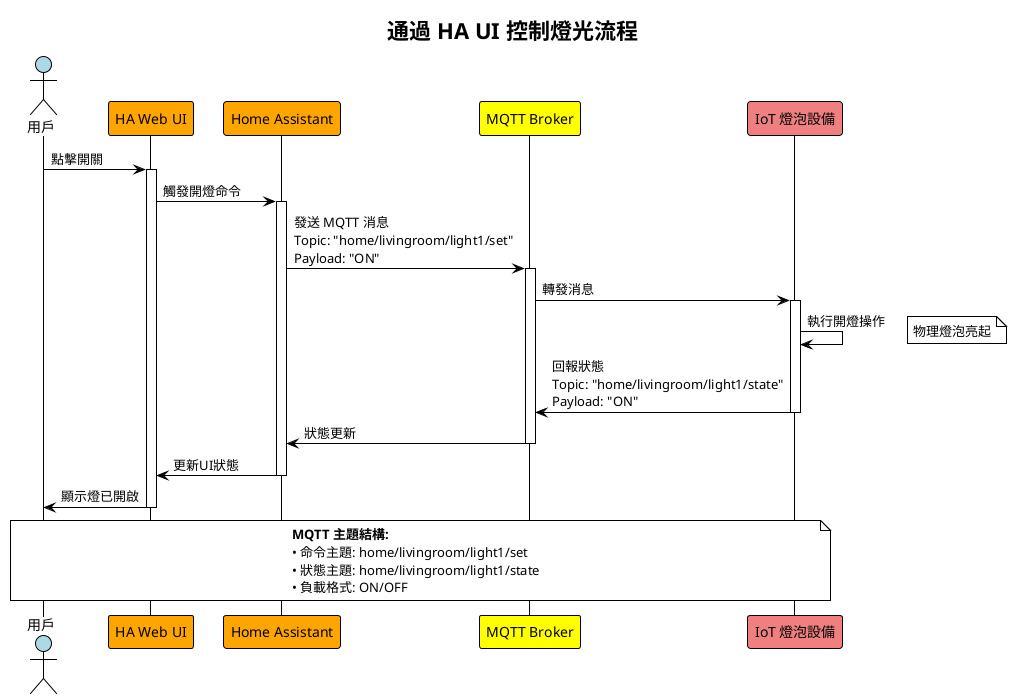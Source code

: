 @startuml HA_UI_Control_Flow
!theme plain

title 通過 HA UI 控制燈光流程

actor "用戶" as user #lightblue
participant "HA Web UI" as ha_ui #orange
participant "Home Assistant" as ha #orange  
participant "MQTT Broker" as mqtt #yellow
participant "IoT 燈泡設備" as light #lightcoral

user -> ha_ui : 點擊開關
activate ha_ui

ha_ui -> ha : 觸發開燈命令
activate ha

ha -> mqtt : 發送 MQTT 消息\nTopic: "home/livingroom/light1/set"\nPayload: "ON"
activate mqtt

mqtt -> light : 轉發消息
activate light

light -> light : 執行開燈操作
note right : 物理燈泡亮起

light -> mqtt : 回報狀態\nTopic: "home/livingroom/light1/state"\nPayload: "ON"
deactivate light

mqtt -> ha : 狀態更新
deactivate mqtt

ha -> ha_ui : 更新UI狀態
deactivate ha

ha_ui -> user : 顯示燈已開啟
deactivate ha_ui

note over user, light
  <b>MQTT 主題結構:</b>
  • 命令主題: home/livingroom/light1/set
  • 狀態主題: home/livingroom/light1/state
  • 負載格式: ON/OFF
end note

@enduml